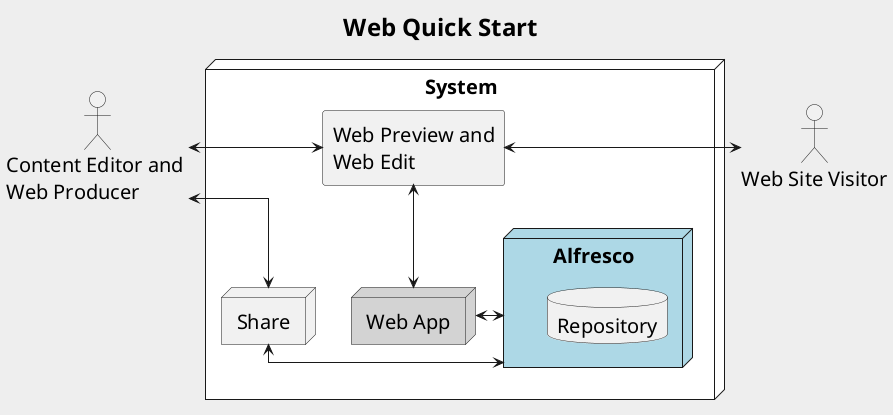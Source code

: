 @startuml

Title Web Quick Start

skinparam defaultFontSize 20
skinparam linetype ortho
skinparam linetype ortho
skinparam titleFontSize 24
skinparam backgroundColor #EEEEEE
skinparam objectBackgroundColor #A9DCDF


actor "Web Site Visitor" as V
actor "Content Editor and \nWeb Producer" as E

node "System" #white {

  node "Alfresco" as A #lightblue {
    database "Repository" {
    }
  }
  rectangle "Web Preview and\nWeb Edit" as WP {
  }
  node "Web App" as W #lightgrey {
  }
  node "Share" as S {
  }
}

E <-> S
E <-> WP
V <-left-> WP
W <-> A
S <-> A
WP <-down-> W

@enduml